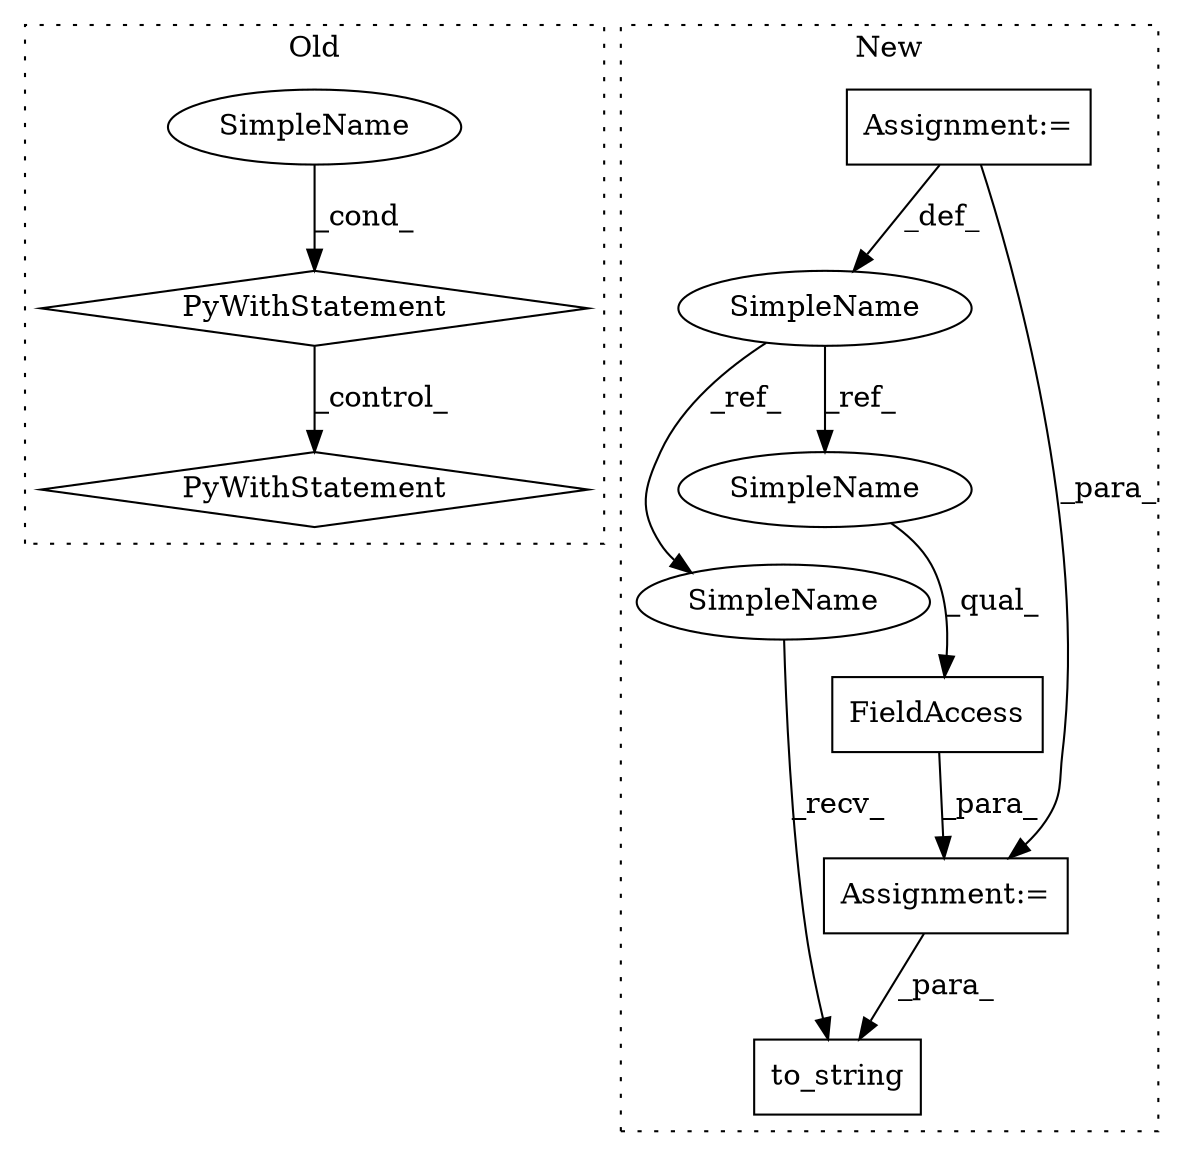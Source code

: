 digraph G {
subgraph cluster0 {
1 [label="PyWithStatement" a="104" s="17351,17405" l="10,2" shape="diamond"];
3 [label="SimpleName" a="42" s="" l="" shape="ellipse"];
4 [label="PyWithStatement" a="104" s="17419,17482" l="10,2" shape="diamond"];
label = "Old";
style="dotted";
}
subgraph cluster1 {
2 [label="to_string" a="32" s="16496,16517" l="10,1" shape="box"];
5 [label="SimpleName" a="42" s="15464" l="10" shape="ellipse"];
6 [label="FieldAccess" a="22" s="16246" l="14" shape="box"];
7 [label="Assignment:=" a="7" s="15464" l="10" shape="box"];
8 [label="Assignment:=" a="7" s="16245" l="1" shape="box"];
9 [label="SimpleName" a="42" s="16246" l="10" shape="ellipse"];
10 [label="SimpleName" a="42" s="16485" l="10" shape="ellipse"];
label = "New";
style="dotted";
}
1 -> 4 [label="_control_"];
3 -> 1 [label="_cond_"];
5 -> 10 [label="_ref_"];
5 -> 9 [label="_ref_"];
6 -> 8 [label="_para_"];
7 -> 8 [label="_para_"];
7 -> 5 [label="_def_"];
8 -> 2 [label="_para_"];
9 -> 6 [label="_qual_"];
10 -> 2 [label="_recv_"];
}
